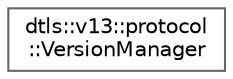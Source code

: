 digraph "Graphical Class Hierarchy"
{
 // LATEX_PDF_SIZE
  bgcolor="transparent";
  edge [fontname=Helvetica,fontsize=10,labelfontname=Helvetica,labelfontsize=10];
  node [fontname=Helvetica,fontsize=10,shape=box,height=0.2,width=0.4];
  rankdir="LR";
  Node0 [id="Node000000",label="dtls::v13::protocol\l::VersionManager",height=0.2,width=0.4,color="grey40", fillcolor="white", style="filled",URL="$classdtls_1_1v13_1_1protocol_1_1VersionManager.html",tooltip="Protocol Version Manager for DTLS v1.3."];
}
